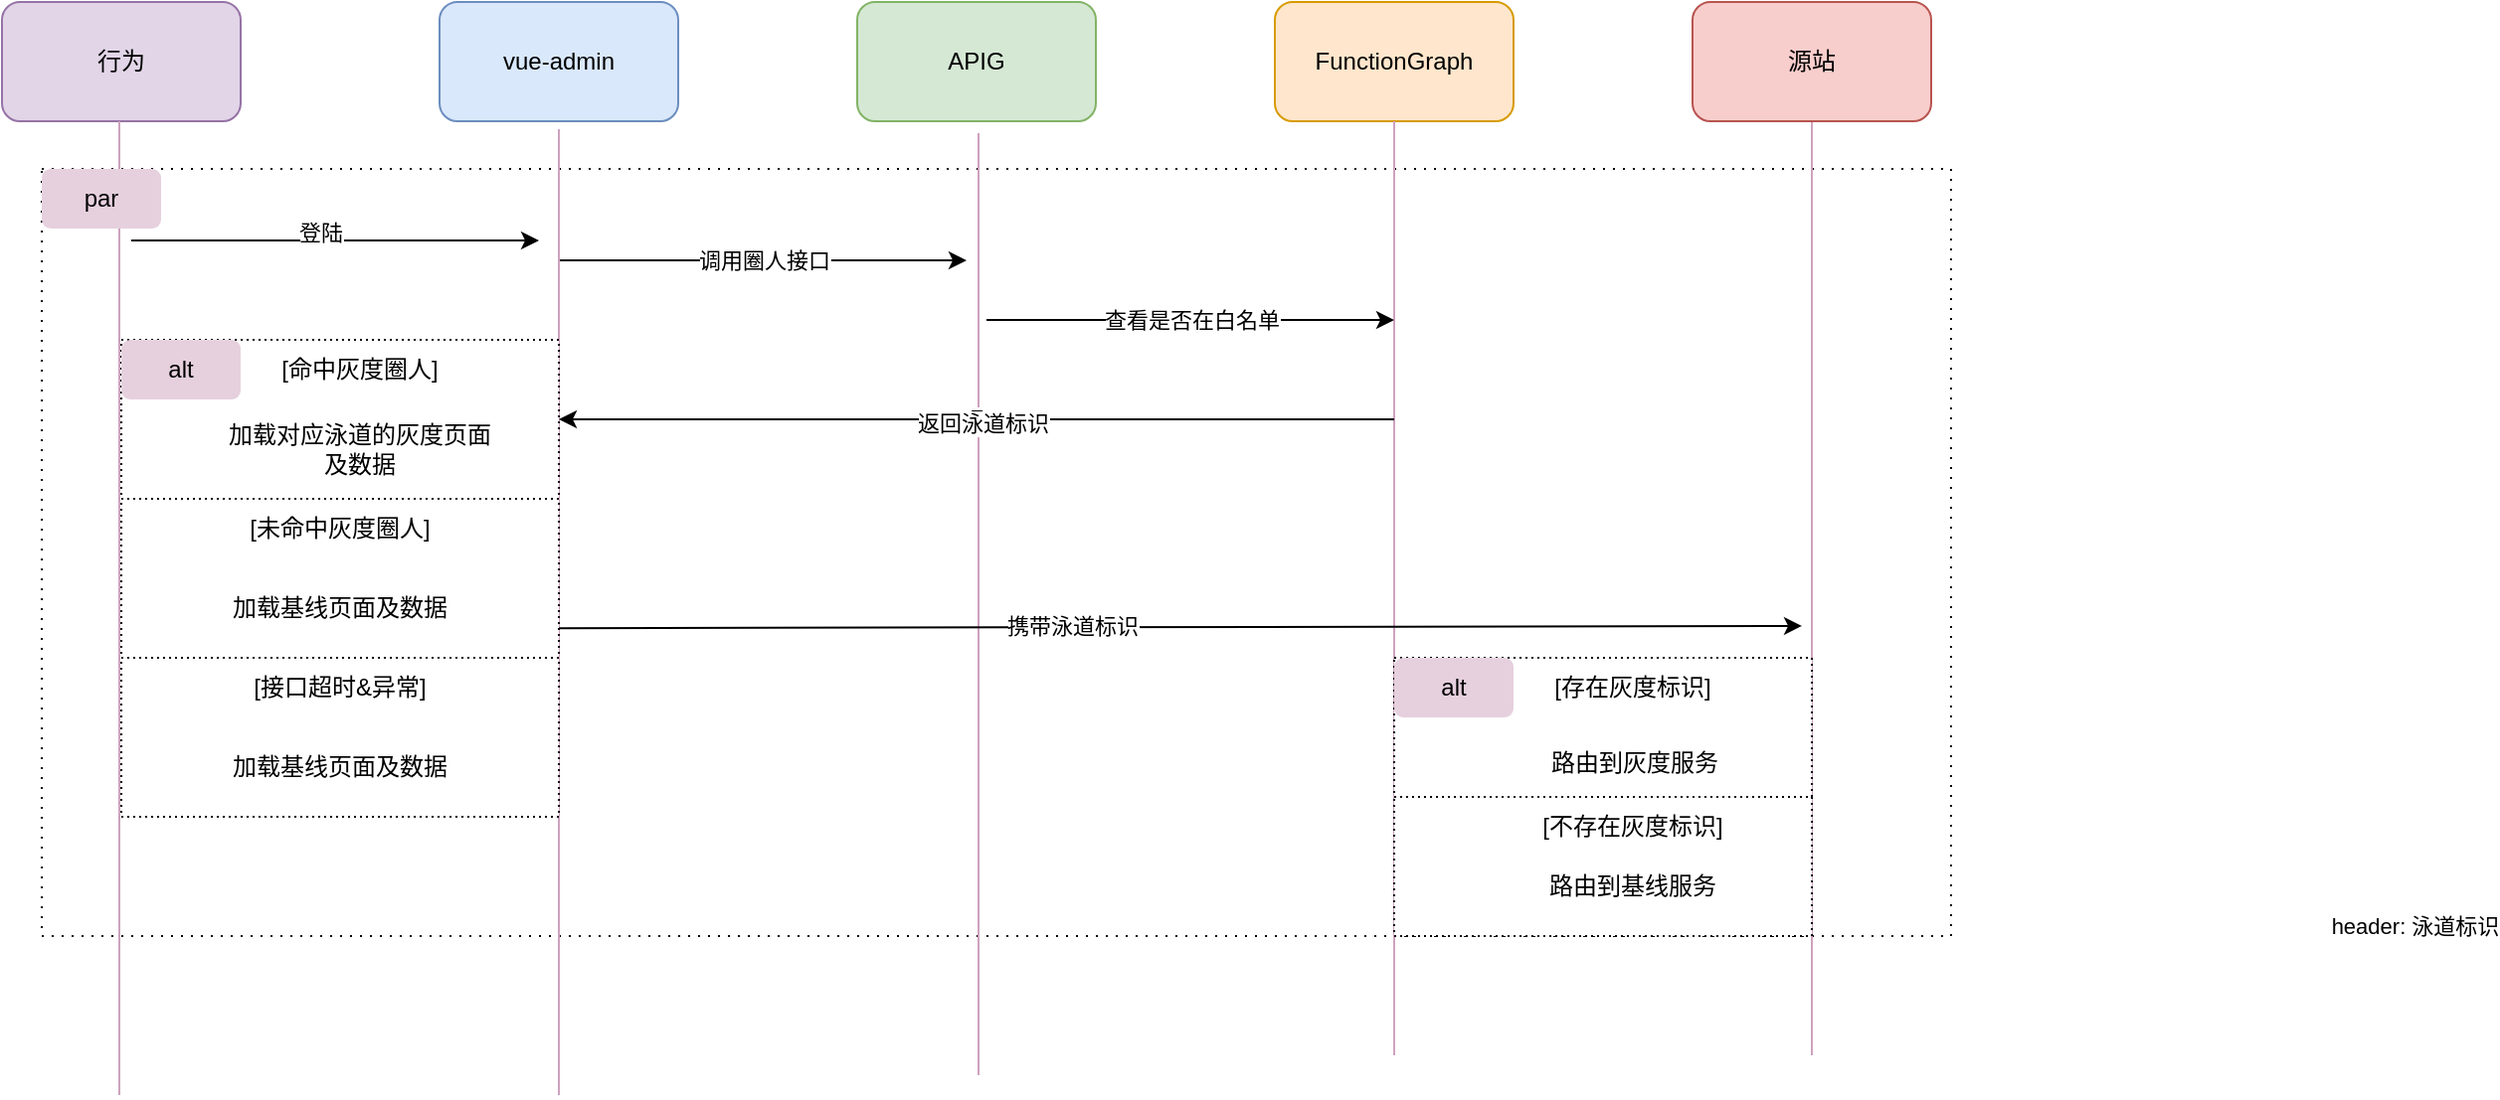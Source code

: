 <mxfile version="24.2.5" type="github">
  <diagram name="Page-1" id="NGoKH_JNP19HEaBXzWP8">
    <mxGraphModel dx="1854" dy="552" grid="1" gridSize="10" guides="1" tooltips="1" connect="1" arrows="1" fold="1" page="1" pageScale="1" pageWidth="850" pageHeight="1100" math="0" shadow="0">
      <root>
        <mxCell id="0" />
        <mxCell id="1" parent="0" />
        <mxCell id="r9jfM2l-3MMvhzcXFDlq-30" value="" style="rounded=0;whiteSpace=wrap;html=1;dashed=1;dashPattern=1 4;" vertex="1" parent="1">
          <mxGeometry x="-150" y="174" width="960" height="386" as="geometry" />
        </mxCell>
        <mxCell id="r9jfM2l-3MMvhzcXFDlq-19" value="" style="endArrow=none;html=1;strokeWidth=1;rounded=0;entryX=0.436;entryY=1.063;entryDx=0;entryDy=0;entryPerimeter=0;strokeColor=#CDA2BE;" edge="1" parent="1">
          <mxGeometry width="50" height="50" relative="1" as="geometry">
            <mxPoint x="321" y="630" as="sourcePoint" />
            <mxPoint x="321" y="156" as="targetPoint" />
          </mxGeometry>
        </mxCell>
        <mxCell id="r9jfM2l-3MMvhzcXFDlq-2" value="vue-admin" style="rounded=1;whiteSpace=wrap;html=1;fillColor=#dae8fc;strokeColor=#6c8ebf;" vertex="1" parent="1">
          <mxGeometry x="50" y="90" width="120" height="60" as="geometry" />
        </mxCell>
        <mxCell id="r9jfM2l-3MMvhzcXFDlq-3" value="APIG" style="rounded=1;whiteSpace=wrap;html=1;fillColor=#d5e8d4;strokeColor=#82b366;" vertex="1" parent="1">
          <mxGeometry x="260" y="90" width="120" height="60" as="geometry" />
        </mxCell>
        <mxCell id="r9jfM2l-3MMvhzcXFDlq-4" value="FunctionGraph" style="rounded=1;whiteSpace=wrap;html=1;fillColor=#ffe6cc;strokeColor=#d79b00;" vertex="1" parent="1">
          <mxGeometry x="470" y="90" width="120" height="60" as="geometry" />
        </mxCell>
        <mxCell id="r9jfM2l-3MMvhzcXFDlq-15" value="" style="endArrow=classic;html=1;rounded=0;" edge="1" parent="1">
          <mxGeometry relative="1" as="geometry">
            <mxPoint x="110" y="220" as="sourcePoint" />
            <mxPoint x="315" y="220" as="targetPoint" />
          </mxGeometry>
        </mxCell>
        <mxCell id="r9jfM2l-3MMvhzcXFDlq-16" value="调用圈人接口" style="edgeLabel;resizable=0;html=1;;align=center;verticalAlign=middle;" connectable="0" vertex="1" parent="r9jfM2l-3MMvhzcXFDlq-15">
          <mxGeometry relative="1" as="geometry" />
        </mxCell>
        <mxCell id="r9jfM2l-3MMvhzcXFDlq-20" value="" style="endArrow=none;html=1;strokeWidth=1;rounded=0;entryX=0.436;entryY=1.063;entryDx=0;entryDy=0;entryPerimeter=0;strokeColor=#CDA2BE;" edge="1" parent="1">
          <mxGeometry width="50" height="50" relative="1" as="geometry">
            <mxPoint x="530" y="620" as="sourcePoint" />
            <mxPoint x="530" y="150" as="targetPoint" />
          </mxGeometry>
        </mxCell>
        <mxCell id="r9jfM2l-3MMvhzcXFDlq-22" value="" style="endArrow=classic;html=1;rounded=0;" edge="1" parent="1">
          <mxGeometry relative="1" as="geometry">
            <mxPoint x="325" y="250" as="sourcePoint" />
            <mxPoint x="530" y="250" as="targetPoint" />
          </mxGeometry>
        </mxCell>
        <mxCell id="r9jfM2l-3MMvhzcXFDlq-23" value="查看是否在白名单" style="edgeLabel;resizable=0;html=1;;align=center;verticalAlign=middle;" connectable="0" vertex="1" parent="r9jfM2l-3MMvhzcXFDlq-22">
          <mxGeometry relative="1" as="geometry" />
        </mxCell>
        <mxCell id="r9jfM2l-3MMvhzcXFDlq-25" value="行为" style="rounded=1;whiteSpace=wrap;html=1;fillColor=#e1d5e7;strokeColor=#9673a6;" vertex="1" parent="1">
          <mxGeometry x="-170" y="90" width="120" height="60" as="geometry" />
        </mxCell>
        <mxCell id="r9jfM2l-3MMvhzcXFDlq-26" value="" style="endArrow=none;html=1;strokeWidth=1;rounded=0;entryX=0.436;entryY=1.063;entryDx=0;entryDy=0;entryPerimeter=0;strokeColor=#CDA2BE;" edge="1" parent="1">
          <mxGeometry width="50" height="50" relative="1" as="geometry">
            <mxPoint x="-111" y="640" as="sourcePoint" />
            <mxPoint x="-111" y="150" as="targetPoint" />
          </mxGeometry>
        </mxCell>
        <mxCell id="r9jfM2l-3MMvhzcXFDlq-28" value="" style="endArrow=classic;html=1;rounded=0;" edge="1" parent="1">
          <mxGeometry relative="1" as="geometry">
            <mxPoint x="-105" y="210" as="sourcePoint" />
            <mxPoint x="100" y="210" as="targetPoint" />
          </mxGeometry>
        </mxCell>
        <mxCell id="r9jfM2l-3MMvhzcXFDlq-37" value="登陆" style="edgeLabel;html=1;align=center;verticalAlign=middle;resizable=0;points=[];" vertex="1" connectable="0" parent="r9jfM2l-3MMvhzcXFDlq-28">
          <mxGeometry x="-0.071" y="4" relative="1" as="geometry">
            <mxPoint as="offset" />
          </mxGeometry>
        </mxCell>
        <mxCell id="r9jfM2l-3MMvhzcXFDlq-32" value="" style="endArrow=none;html=1;strokeWidth=1;rounded=0;strokeColor=#CDA2BE;" edge="1" parent="1">
          <mxGeometry width="50" height="50" relative="1" as="geometry">
            <mxPoint x="110" y="640" as="sourcePoint" />
            <mxPoint x="110" y="154" as="targetPoint" />
          </mxGeometry>
        </mxCell>
        <mxCell id="r9jfM2l-3MMvhzcXFDlq-36" value="par" style="text;html=1;align=center;verticalAlign=middle;whiteSpace=wrap;rounded=1;fillColor=#E6D0DE;" vertex="1" parent="1">
          <mxGeometry x="-150" y="174" width="60" height="30" as="geometry" />
        </mxCell>
        <mxCell id="r9jfM2l-3MMvhzcXFDlq-38" value="" style="endArrow=classic;html=1;rounded=0;" edge="1" parent="1">
          <mxGeometry relative="1" as="geometry">
            <mxPoint x="530" y="300" as="sourcePoint" />
            <mxPoint x="110" y="300" as="targetPoint" />
          </mxGeometry>
        </mxCell>
        <mxCell id="r9jfM2l-3MMvhzcXFDlq-39" value="凡" style="edgeLabel;resizable=0;html=1;;align=center;verticalAlign=middle;" connectable="0" vertex="1" parent="r9jfM2l-3MMvhzcXFDlq-38">
          <mxGeometry relative="1" as="geometry" />
        </mxCell>
        <mxCell id="r9jfM2l-3MMvhzcXFDlq-40" value="返回泳道标识" style="edgeLabel;html=1;align=center;verticalAlign=middle;resizable=0;points=[];" vertex="1" connectable="0" parent="r9jfM2l-3MMvhzcXFDlq-38">
          <mxGeometry x="-0.013" y="2" relative="1" as="geometry">
            <mxPoint as="offset" />
          </mxGeometry>
        </mxCell>
        <mxCell id="r9jfM2l-3MMvhzcXFDlq-41" value="" style="endArrow=none;html=1;strokeWidth=1;rounded=0;entryX=0.436;entryY=1.063;entryDx=0;entryDy=0;entryPerimeter=0;strokeColor=#CDA2BE;" edge="1" parent="1">
          <mxGeometry width="50" height="50" relative="1" as="geometry">
            <mxPoint x="740" y="620" as="sourcePoint" />
            <mxPoint x="740" y="150" as="targetPoint" />
          </mxGeometry>
        </mxCell>
        <mxCell id="r9jfM2l-3MMvhzcXFDlq-42" value="源站" style="rounded=1;whiteSpace=wrap;html=1;fillColor=#f8cecc;strokeColor=#b85450;" vertex="1" parent="1">
          <mxGeometry x="680" y="90" width="120" height="60" as="geometry" />
        </mxCell>
        <mxCell id="r9jfM2l-3MMvhzcXFDlq-44" value="" style="rounded=0;whiteSpace=wrap;html=1;dashed=1;dashPattern=1 2;" vertex="1" parent="1">
          <mxGeometry x="-110" y="260" width="220" height="80" as="geometry" />
        </mxCell>
        <mxCell id="r9jfM2l-3MMvhzcXFDlq-46" value="alt" style="text;html=1;align=center;verticalAlign=middle;whiteSpace=wrap;rounded=1;fillColor=#E6D0DE;" vertex="1" parent="1">
          <mxGeometry x="-110" y="260" width="60" height="30" as="geometry" />
        </mxCell>
        <mxCell id="r9jfM2l-3MMvhzcXFDlq-47" value="" style="rounded=0;whiteSpace=wrap;html=1;dashed=1;dashPattern=1 2;" vertex="1" parent="1">
          <mxGeometry x="-110" y="340" width="220" height="80" as="geometry" />
        </mxCell>
        <mxCell id="r9jfM2l-3MMvhzcXFDlq-48" value="" style="rounded=0;whiteSpace=wrap;html=1;dashed=1;dashPattern=1 2;" vertex="1" parent="1">
          <mxGeometry x="-110" y="420" width="220" height="80" as="geometry" />
        </mxCell>
        <mxCell id="r9jfM2l-3MMvhzcXFDlq-50" value="[命中灰度圈人]" style="text;html=1;align=center;verticalAlign=middle;whiteSpace=wrap;rounded=0;" vertex="1" parent="1">
          <mxGeometry x="-40" y="260" width="100" height="30" as="geometry" />
        </mxCell>
        <mxCell id="r9jfM2l-3MMvhzcXFDlq-51" value="加载对应泳道的灰度页面及数据" style="text;html=1;align=center;verticalAlign=middle;whiteSpace=wrap;rounded=0;" vertex="1" parent="1">
          <mxGeometry x="-60" y="300" width="140" height="30" as="geometry" />
        </mxCell>
        <mxCell id="r9jfM2l-3MMvhzcXFDlq-52" value="[未命中灰度圈人]" style="text;html=1;align=center;verticalAlign=middle;whiteSpace=wrap;rounded=0;" vertex="1" parent="1">
          <mxGeometry x="-50" y="340" width="100" height="30" as="geometry" />
        </mxCell>
        <mxCell id="r9jfM2l-3MMvhzcXFDlq-54" value="加载基线页面及数据" style="text;html=1;align=center;verticalAlign=middle;whiteSpace=wrap;rounded=0;" vertex="1" parent="1">
          <mxGeometry x="-70" y="380" width="140" height="30" as="geometry" />
        </mxCell>
        <mxCell id="r9jfM2l-3MMvhzcXFDlq-55" value="[接口超时&amp;amp;异常]" style="text;html=1;align=center;verticalAlign=middle;whiteSpace=wrap;rounded=0;" vertex="1" parent="1">
          <mxGeometry x="-50" y="420" width="100" height="30" as="geometry" />
        </mxCell>
        <mxCell id="r9jfM2l-3MMvhzcXFDlq-56" value="加载基线页面及数据" style="text;html=1;align=center;verticalAlign=middle;whiteSpace=wrap;rounded=0;" vertex="1" parent="1">
          <mxGeometry x="-70" y="460" width="140" height="30" as="geometry" />
        </mxCell>
        <mxCell id="r9jfM2l-3MMvhzcXFDlq-57" value="" style="endArrow=classic;html=1;rounded=0;exitX=0.255;exitY=0.508;exitDx=0;exitDy=0;exitPerimeter=0;" edge="1" parent="1">
          <mxGeometry relative="1" as="geometry">
            <mxPoint x="110.1" y="405.088" as="sourcePoint" />
            <mxPoint x="735" y="403.95" as="targetPoint" />
          </mxGeometry>
        </mxCell>
        <mxCell id="r9jfM2l-3MMvhzcXFDlq-58" value="header: 泳道标识" style="edgeLabel;resizable=0;html=1;;align=center;verticalAlign=middle;" connectable="0" vertex="1" parent="r9jfM2l-3MMvhzcXFDlq-57">
          <mxGeometry relative="1" as="geometry">
            <mxPoint x="620" y="150" as="offset" />
          </mxGeometry>
        </mxCell>
        <mxCell id="r9jfM2l-3MMvhzcXFDlq-63" value="携带泳道标识" style="edgeLabel;html=1;align=center;verticalAlign=middle;resizable=0;points=[];" vertex="1" connectable="0" parent="r9jfM2l-3MMvhzcXFDlq-57">
          <mxGeometry x="-0.174" y="1" relative="1" as="geometry">
            <mxPoint as="offset" />
          </mxGeometry>
        </mxCell>
        <mxCell id="r9jfM2l-3MMvhzcXFDlq-60" value="" style="rounded=0;whiteSpace=wrap;html=1;dashed=1;dashPattern=1 2;" vertex="1" parent="1">
          <mxGeometry x="530" y="420" width="210" height="70" as="geometry" />
        </mxCell>
        <mxCell id="r9jfM2l-3MMvhzcXFDlq-64" value="alt" style="text;html=1;align=center;verticalAlign=middle;whiteSpace=wrap;rounded=1;fillColor=#E6D0DE;" vertex="1" parent="1">
          <mxGeometry x="530" y="420" width="60" height="30" as="geometry" />
        </mxCell>
        <mxCell id="r9jfM2l-3MMvhzcXFDlq-65" value="[存在灰度标识]" style="text;html=1;align=center;verticalAlign=middle;whiteSpace=wrap;rounded=0;" vertex="1" parent="1">
          <mxGeometry x="600" y="420" width="100" height="30" as="geometry" />
        </mxCell>
        <mxCell id="r9jfM2l-3MMvhzcXFDlq-66" value="路由到灰度服务" style="text;html=1;align=center;verticalAlign=middle;whiteSpace=wrap;rounded=0;" vertex="1" parent="1">
          <mxGeometry x="581" y="458" width="140" height="30" as="geometry" />
        </mxCell>
        <mxCell id="r9jfM2l-3MMvhzcXFDlq-67" value="" style="rounded=0;whiteSpace=wrap;html=1;dashed=1;dashPattern=1 2;" vertex="1" parent="1">
          <mxGeometry x="530" y="490" width="210" height="70" as="geometry" />
        </mxCell>
        <mxCell id="r9jfM2l-3MMvhzcXFDlq-68" value="[不存在灰度标识]" style="text;html=1;align=center;verticalAlign=middle;whiteSpace=wrap;rounded=0;" vertex="1" parent="1">
          <mxGeometry x="600" y="490" width="100" height="30" as="geometry" />
        </mxCell>
        <mxCell id="r9jfM2l-3MMvhzcXFDlq-69" value="路由到基线服务" style="text;html=1;align=center;verticalAlign=middle;whiteSpace=wrap;rounded=0;" vertex="1" parent="1">
          <mxGeometry x="580" y="520" width="140" height="30" as="geometry" />
        </mxCell>
      </root>
    </mxGraphModel>
  </diagram>
</mxfile>
